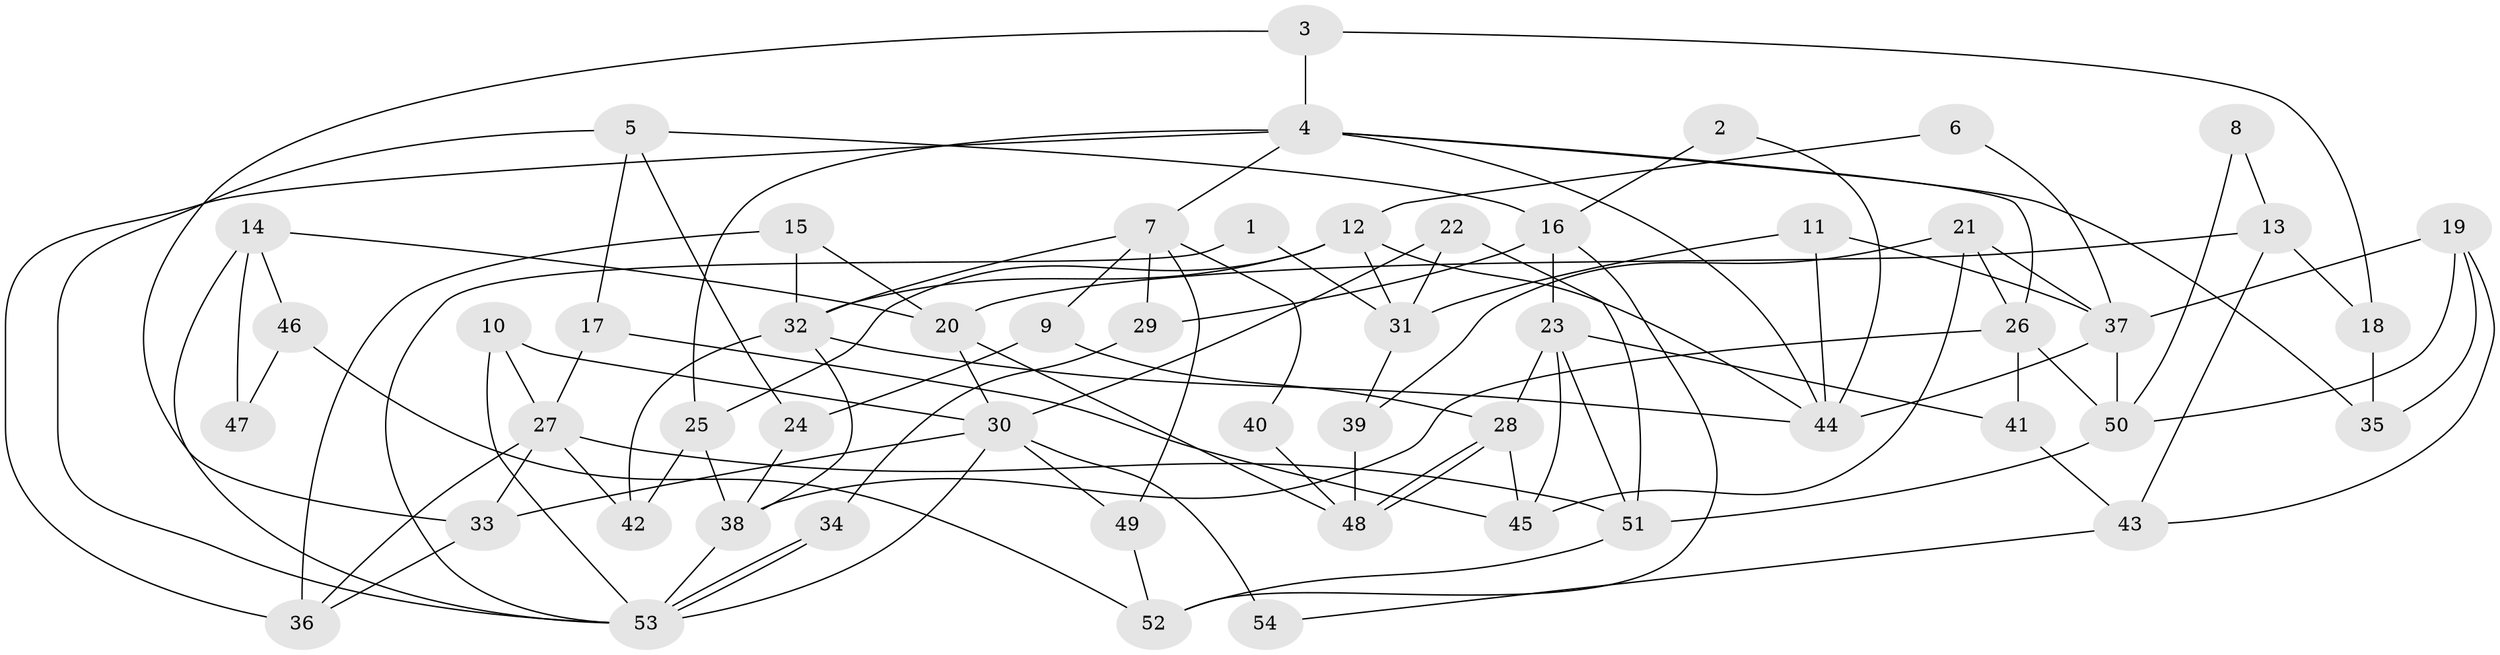 // Generated by graph-tools (version 1.1) at 2025/02/03/09/25 03:02:00]
// undirected, 54 vertices, 108 edges
graph export_dot {
graph [start="1"]
  node [color=gray90,style=filled];
  1;
  2;
  3;
  4;
  5;
  6;
  7;
  8;
  9;
  10;
  11;
  12;
  13;
  14;
  15;
  16;
  17;
  18;
  19;
  20;
  21;
  22;
  23;
  24;
  25;
  26;
  27;
  28;
  29;
  30;
  31;
  32;
  33;
  34;
  35;
  36;
  37;
  38;
  39;
  40;
  41;
  42;
  43;
  44;
  45;
  46;
  47;
  48;
  49;
  50;
  51;
  52;
  53;
  54;
  1 -- 31;
  1 -- 53;
  2 -- 16;
  2 -- 44;
  3 -- 4;
  3 -- 33;
  3 -- 18;
  4 -- 26;
  4 -- 35;
  4 -- 7;
  4 -- 25;
  4 -- 36;
  4 -- 44;
  5 -- 53;
  5 -- 24;
  5 -- 16;
  5 -- 17;
  6 -- 37;
  6 -- 12;
  7 -- 32;
  7 -- 9;
  7 -- 29;
  7 -- 40;
  7 -- 49;
  8 -- 13;
  8 -- 50;
  9 -- 28;
  9 -- 24;
  10 -- 53;
  10 -- 27;
  10 -- 30;
  11 -- 31;
  11 -- 37;
  11 -- 44;
  12 -- 25;
  12 -- 44;
  12 -- 31;
  12 -- 32;
  13 -- 20;
  13 -- 43;
  13 -- 18;
  14 -- 20;
  14 -- 53;
  14 -- 46;
  14 -- 47;
  15 -- 32;
  15 -- 36;
  15 -- 20;
  16 -- 52;
  16 -- 23;
  16 -- 29;
  17 -- 27;
  17 -- 45;
  18 -- 35;
  19 -- 50;
  19 -- 37;
  19 -- 35;
  19 -- 43;
  20 -- 30;
  20 -- 48;
  21 -- 45;
  21 -- 26;
  21 -- 37;
  21 -- 39;
  22 -- 51;
  22 -- 31;
  22 -- 30;
  23 -- 28;
  23 -- 41;
  23 -- 45;
  23 -- 51;
  24 -- 38;
  25 -- 38;
  25 -- 42;
  26 -- 50;
  26 -- 38;
  26 -- 41;
  27 -- 42;
  27 -- 36;
  27 -- 33;
  27 -- 51;
  28 -- 45;
  28 -- 48;
  28 -- 48;
  29 -- 34;
  30 -- 33;
  30 -- 49;
  30 -- 53;
  30 -- 54;
  31 -- 39;
  32 -- 44;
  32 -- 38;
  32 -- 42;
  33 -- 36;
  34 -- 53;
  34 -- 53;
  37 -- 44;
  37 -- 50;
  38 -- 53;
  39 -- 48;
  40 -- 48;
  41 -- 43;
  43 -- 54;
  46 -- 52;
  46 -- 47;
  49 -- 52;
  50 -- 51;
  51 -- 52;
}
